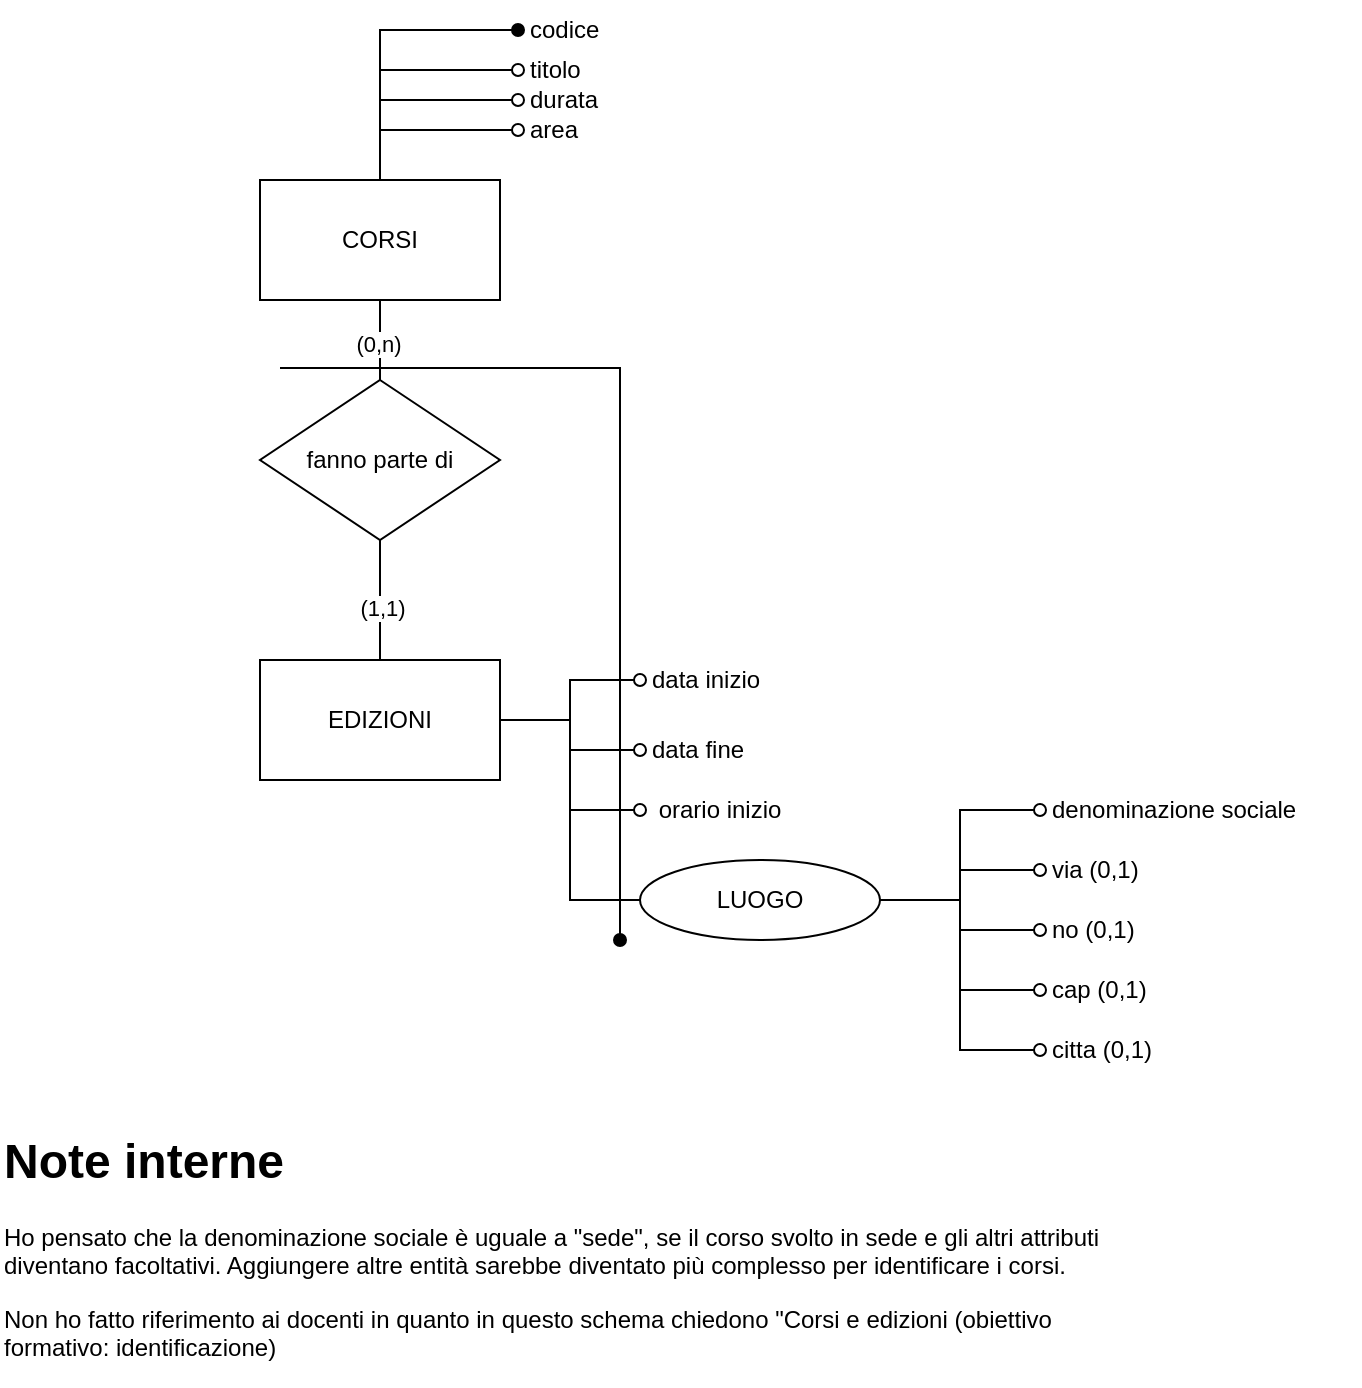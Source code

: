 <mxfile version="26.0.16" pages="2">
  <diagram name="Esercizio_1" id="7F3WDxiNtOPNIvxVBFRR">
    <mxGraphModel dx="1593" dy="929" grid="1" gridSize="10" guides="1" tooltips="1" connect="1" arrows="1" fold="1" page="1" pageScale="1" pageWidth="1169" pageHeight="827" math="0" shadow="0">
      <root>
        <mxCell id="0" />
        <mxCell id="1" parent="0" />
        <mxCell id="olzj5brkccg9PguEOHg6-23" style="edgeStyle=orthogonalEdgeStyle;rounded=0;orthogonalLoop=1;jettySize=auto;html=1;endArrow=none;startFill=0;" edge="1" parent="1" source="olzj5brkccg9PguEOHg6-1" target="olzj5brkccg9PguEOHg6-21">
          <mxGeometry relative="1" as="geometry" />
        </mxCell>
        <mxCell id="olzj5brkccg9PguEOHg6-31" value="(0,n)" style="edgeLabel;html=1;align=center;verticalAlign=middle;resizable=0;points=[];" vertex="1" connectable="0" parent="olzj5brkccg9PguEOHg6-23">
          <mxGeometry x="0.081" y="-1" relative="1" as="geometry">
            <mxPoint as="offset" />
          </mxGeometry>
        </mxCell>
        <mxCell id="olzj5brkccg9PguEOHg6-1" value="CORSI" style="rounded=0;whiteSpace=wrap;html=1;" vertex="1" parent="1">
          <mxGeometry x="160" y="130" width="120" height="60" as="geometry" />
        </mxCell>
        <mxCell id="olzj5brkccg9PguEOHg6-6" style="edgeStyle=orthogonalEdgeStyle;rounded=0;orthogonalLoop=1;jettySize=auto;html=1;endArrow=oval;endFill=1;exitX=0.5;exitY=0;exitDx=0;exitDy=0;entryX=0;entryY=0.5;entryDx=0;entryDy=0;" edge="1" parent="1" source="olzj5brkccg9PguEOHg6-1" target="olzj5brkccg9PguEOHg6-2">
          <mxGeometry relative="1" as="geometry" />
        </mxCell>
        <mxCell id="olzj5brkccg9PguEOHg6-2" value="codice" style="text;html=1;align=left;verticalAlign=middle;whiteSpace=wrap;rounded=0;spacingLeft=4;" vertex="1" parent="1">
          <mxGeometry x="289" y="40" width="60" height="30" as="geometry" />
        </mxCell>
        <mxCell id="olzj5brkccg9PguEOHg6-13" style="edgeStyle=orthogonalEdgeStyle;rounded=0;orthogonalLoop=1;jettySize=auto;html=1;endArrow=oval;endFill=0;exitX=0.5;exitY=0;exitDx=0;exitDy=0;entryX=0;entryY=0.5;entryDx=0;entryDy=0;" edge="1" parent="1" source="olzj5brkccg9PguEOHg6-1" target="olzj5brkccg9PguEOHg6-3">
          <mxGeometry relative="1" as="geometry" />
        </mxCell>
        <mxCell id="olzj5brkccg9PguEOHg6-3" value="titolo" style="text;html=1;align=left;verticalAlign=middle;whiteSpace=wrap;rounded=0;spacingLeft=4;" vertex="1" parent="1">
          <mxGeometry x="289" y="60" width="60" height="30" as="geometry" />
        </mxCell>
        <mxCell id="olzj5brkccg9PguEOHg6-20" style="edgeStyle=orthogonalEdgeStyle;rounded=0;orthogonalLoop=1;jettySize=auto;html=1;endArrow=oval;endFill=0;exitX=0.5;exitY=0;exitDx=0;exitDy=0;entryX=0;entryY=0.5;entryDx=0;entryDy=0;" edge="1" parent="1" source="olzj5brkccg9PguEOHg6-1" target="olzj5brkccg9PguEOHg6-4">
          <mxGeometry relative="1" as="geometry">
            <Array as="points">
              <mxPoint x="220" y="90" />
            </Array>
          </mxGeometry>
        </mxCell>
        <mxCell id="olzj5brkccg9PguEOHg6-4" value="durata" style="text;html=1;align=left;verticalAlign=middle;whiteSpace=wrap;rounded=0;spacingLeft=4;" vertex="1" parent="1">
          <mxGeometry x="289" y="70" width="60" height="40" as="geometry" />
        </mxCell>
        <mxCell id="olzj5brkccg9PguEOHg6-24" value="" style="edgeStyle=orthogonalEdgeStyle;rounded=0;orthogonalLoop=1;jettySize=auto;html=1;endArrow=none;startFill=0;" edge="1" parent="1" source="olzj5brkccg9PguEOHg6-21" target="olzj5brkccg9PguEOHg6-22">
          <mxGeometry relative="1" as="geometry" />
        </mxCell>
        <mxCell id="olzj5brkccg9PguEOHg6-28" value="(1,1)" style="edgeLabel;html=1;align=center;verticalAlign=middle;resizable=0;points=[];" vertex="1" connectable="0" parent="olzj5brkccg9PguEOHg6-24">
          <mxGeometry x="0.113" y="1" relative="1" as="geometry">
            <mxPoint as="offset" />
          </mxGeometry>
        </mxCell>
        <mxCell id="olzj5brkccg9PguEOHg6-21" value="fanno parte di" style="rhombus;whiteSpace=wrap;html=1;" vertex="1" parent="1">
          <mxGeometry x="160" y="230" width="120" height="80" as="geometry" />
        </mxCell>
        <mxCell id="olzj5brkccg9PguEOHg6-22" value="EDIZIONI" style="rounded=0;whiteSpace=wrap;html=1;" vertex="1" parent="1">
          <mxGeometry x="160" y="370" width="120" height="60" as="geometry" />
        </mxCell>
        <mxCell id="olzj5brkccg9PguEOHg6-34" style="edgeStyle=orthogonalEdgeStyle;rounded=0;orthogonalLoop=1;jettySize=auto;html=1;exitX=1;exitY=0.5;exitDx=0;exitDy=0;endArrow=oval;endFill=0;entryX=0;entryY=0.5;entryDx=0;entryDy=0;" edge="1" parent="1" source="olzj5brkccg9PguEOHg6-22" target="olzj5brkccg9PguEOHg6-32">
          <mxGeometry relative="1" as="geometry" />
        </mxCell>
        <mxCell id="olzj5brkccg9PguEOHg6-32" value="data inizio" style="text;html=1;align=left;verticalAlign=middle;whiteSpace=wrap;rounded=0;spacingLeft=4;" vertex="1" parent="1">
          <mxGeometry x="350" y="360" width="80" height="40" as="geometry" />
        </mxCell>
        <mxCell id="olzj5brkccg9PguEOHg6-42" style="edgeStyle=orthogonalEdgeStyle;rounded=0;orthogonalLoop=1;jettySize=auto;html=1;exitX=1;exitY=0.5;exitDx=0;exitDy=0;endArrow=oval;endFill=0;entryX=0;entryY=0.5;entryDx=0;entryDy=0;" edge="1" parent="1" source="olzj5brkccg9PguEOHg6-22" target="olzj5brkccg9PguEOHg6-33">
          <mxGeometry relative="1" as="geometry" />
        </mxCell>
        <mxCell id="olzj5brkccg9PguEOHg6-33" value="data fine" style="text;html=1;align=left;verticalAlign=middle;whiteSpace=wrap;rounded=0;spacingLeft=4;" vertex="1" parent="1">
          <mxGeometry x="350" y="400" width="60" height="30" as="geometry" />
        </mxCell>
        <mxCell id="olzj5brkccg9PguEOHg6-86" style="edgeStyle=orthogonalEdgeStyle;rounded=0;orthogonalLoop=1;jettySize=auto;html=1;exitX=0.5;exitY=0;exitDx=0;exitDy=0;entryX=0;entryY=0.5;entryDx=0;entryDy=0;endArrow=oval;endFill=0;" edge="1" parent="1" source="olzj5brkccg9PguEOHg6-1" target="olzj5brkccg9PguEOHg6-37">
          <mxGeometry relative="1" as="geometry" />
        </mxCell>
        <mxCell id="olzj5brkccg9PguEOHg6-37" value="area" style="text;html=1;align=left;verticalAlign=middle;whiteSpace=wrap;rounded=0;spacingLeft=4;" vertex="1" parent="1">
          <mxGeometry x="289" y="90" width="60" height="30" as="geometry" />
        </mxCell>
        <mxCell id="olzj5brkccg9PguEOHg6-44" style="edgeStyle=orthogonalEdgeStyle;rounded=0;orthogonalLoop=1;jettySize=auto;html=1;exitX=1;exitY=0.5;exitDx=0;exitDy=0;align=left;spacingLeft=4;endArrow=oval;endFill=0;" edge="1" parent="1" source="olzj5brkccg9PguEOHg6-22" target="olzj5brkccg9PguEOHg6-43">
          <mxGeometry relative="1" as="geometry" />
        </mxCell>
        <mxCell id="olzj5brkccg9PguEOHg6-43" value="orario inizio" style="text;html=1;align=center;verticalAlign=middle;whiteSpace=wrap;rounded=0;" vertex="1" parent="1">
          <mxGeometry x="350" y="430" width="80" height="30" as="geometry" />
        </mxCell>
        <mxCell id="olzj5brkccg9PguEOHg6-52" value="" style="endArrow=oval;html=1;rounded=0;endFill=1;" edge="1" parent="1">
          <mxGeometry width="50" height="50" relative="1" as="geometry">
            <mxPoint x="170" y="224" as="sourcePoint" />
            <mxPoint x="340" y="510" as="targetPoint" />
            <Array as="points">
              <mxPoint x="340" y="224" />
            </Array>
          </mxGeometry>
        </mxCell>
        <mxCell id="olzj5brkccg9PguEOHg6-88" style="edgeStyle=orthogonalEdgeStyle;rounded=0;orthogonalLoop=1;jettySize=auto;html=1;exitX=1;exitY=0.5;exitDx=0;exitDy=0;endArrow=none;endFill=0;entryX=0;entryY=0.5;entryDx=0;entryDy=0;startFill=0;" edge="1" parent="1" source="olzj5brkccg9PguEOHg6-22" target="olzj5brkccg9PguEOHg6-87">
          <mxGeometry relative="1" as="geometry" />
        </mxCell>
        <mxCell id="olzj5brkccg9PguEOHg6-87" value="LUOGO" style="ellipse;whiteSpace=wrap;html=1;" vertex="1" parent="1">
          <mxGeometry x="350" y="470" width="120" height="40" as="geometry" />
        </mxCell>
        <mxCell id="olzj5brkccg9PguEOHg6-94" style="edgeStyle=orthogonalEdgeStyle;rounded=0;orthogonalLoop=1;jettySize=auto;html=1;exitX=1;exitY=0.5;exitDx=0;exitDy=0;entryX=0;entryY=0.5;entryDx=0;entryDy=0;endArrow=oval;endFill=0;" edge="1" parent="1" source="olzj5brkccg9PguEOHg6-87" target="olzj5brkccg9PguEOHg6-89">
          <mxGeometry relative="1" as="geometry" />
        </mxCell>
        <mxCell id="olzj5brkccg9PguEOHg6-89" value="denominazione sociale" style="text;html=1;align=left;verticalAlign=middle;whiteSpace=wrap;rounded=0;spacingLeft=4;" vertex="1" parent="1">
          <mxGeometry x="550" y="430" width="160" height="30" as="geometry" />
        </mxCell>
        <mxCell id="olzj5brkccg9PguEOHg6-99" style="edgeStyle=orthogonalEdgeStyle;rounded=0;orthogonalLoop=1;jettySize=auto;html=1;exitX=1;exitY=0.5;exitDx=0;exitDy=0;endArrow=oval;endFill=0;" edge="1" parent="1" source="olzj5brkccg9PguEOHg6-87" target="olzj5brkccg9PguEOHg6-95">
          <mxGeometry relative="1" as="geometry" />
        </mxCell>
        <mxCell id="olzj5brkccg9PguEOHg6-95" value="via (0,1)" style="text;html=1;align=left;verticalAlign=middle;whiteSpace=wrap;rounded=0;spacingLeft=4;" vertex="1" parent="1">
          <mxGeometry x="550" y="460" width="60" height="30" as="geometry" />
        </mxCell>
        <mxCell id="olzj5brkccg9PguEOHg6-100" style="edgeStyle=orthogonalEdgeStyle;rounded=0;orthogonalLoop=1;jettySize=auto;html=1;endArrow=oval;endFill=0;exitX=1;exitY=0.5;exitDx=0;exitDy=0;" edge="1" parent="1" source="olzj5brkccg9PguEOHg6-87" target="olzj5brkccg9PguEOHg6-96">
          <mxGeometry relative="1" as="geometry" />
        </mxCell>
        <mxCell id="olzj5brkccg9PguEOHg6-96" value="no (0,1)" style="text;html=1;align=left;verticalAlign=middle;whiteSpace=wrap;rounded=0;spacingLeft=4;" vertex="1" parent="1">
          <mxGeometry x="550" y="490" width="60" height="30" as="geometry" />
        </mxCell>
        <mxCell id="olzj5brkccg9PguEOHg6-101" style="edgeStyle=orthogonalEdgeStyle;rounded=0;orthogonalLoop=1;jettySize=auto;html=1;endArrow=oval;endFill=0;exitX=1;exitY=0.5;exitDx=0;exitDy=0;entryX=0;entryY=0.5;entryDx=0;entryDy=0;" edge="1" parent="1" source="olzj5brkccg9PguEOHg6-87" target="olzj5brkccg9PguEOHg6-97">
          <mxGeometry relative="1" as="geometry" />
        </mxCell>
        <mxCell id="olzj5brkccg9PguEOHg6-97" value="cap (0,1)" style="text;html=1;align=left;verticalAlign=middle;whiteSpace=wrap;rounded=0;spacingLeft=4;" vertex="1" parent="1">
          <mxGeometry x="550" y="520" width="60" height="30" as="geometry" />
        </mxCell>
        <mxCell id="olzj5brkccg9PguEOHg6-104" style="edgeStyle=orthogonalEdgeStyle;rounded=0;orthogonalLoop=1;jettySize=auto;html=1;exitX=1;exitY=0.5;exitDx=0;exitDy=0;endArrow=oval;endFill=0;entryX=0;entryY=0.5;entryDx=0;entryDy=0;" edge="1" parent="1" source="olzj5brkccg9PguEOHg6-87" target="olzj5brkccg9PguEOHg6-98">
          <mxGeometry relative="1" as="geometry" />
        </mxCell>
        <mxCell id="olzj5brkccg9PguEOHg6-98" value="citta (0,1)" style="text;html=1;align=left;verticalAlign=middle;whiteSpace=wrap;rounded=0;spacingLeft=4;" vertex="1" parent="1">
          <mxGeometry x="550" y="550" width="60" height="30" as="geometry" />
        </mxCell>
        <mxCell id="olzj5brkccg9PguEOHg6-106" value="&lt;h1 style=&quot;margin-top: 0px;&quot;&gt;Note interne&lt;/h1&gt;&lt;p&gt;Ho pensato che la denominazione sociale è uguale a &quot;sede&quot;, se il corso svolto in sede e gli altri attributi diventano facoltativi. Aggiungere altre entità sarebbe diventato più complesso per identificare i corsi.&lt;/p&gt;&lt;p&gt;Non ho fatto riferimento ai docenti in quanto in questo schema chiedono &quot;&lt;span style=&quot;background-color: transparent;&quot;&gt;Corsi e edizioni&amp;nbsp;&lt;/span&gt;&lt;span style=&quot;background-color: transparent; color: light-dark(rgb(0, 0, 0), rgb(255, 255, 255));&quot;&gt;(obiettivo formativo: identificazione)&lt;/span&gt;&lt;/p&gt;" style="text;html=1;whiteSpace=wrap;overflow=hidden;rounded=0;" vertex="1" parent="1">
          <mxGeometry x="30" y="600" width="560" height="130" as="geometry" />
        </mxCell>
      </root>
    </mxGraphModel>
  </diagram>
  <diagram id="A5Fb-Kbdoww6jo1nrNxs" name="Esercizio_2">
    <mxGraphModel dx="1434" dy="836" grid="1" gridSize="10" guides="1" tooltips="1" connect="1" arrows="1" fold="1" page="1" pageScale="1" pageWidth="1169" pageHeight="827" math="0" shadow="0">
      <root>
        <mxCell id="0" />
        <mxCell id="1" parent="0" />
        <mxCell id="cgNXf4ciRk1ASybGcH0n-29" style="edgeStyle=orthogonalEdgeStyle;rounded=0;orthogonalLoop=1;jettySize=auto;html=1;entryX=0;entryY=0.5;entryDx=0;entryDy=0;endArrow=none;startFill=0;" edge="1" parent="1" source="0XdhlObOlelNJZRrLMfN-1" target="cgNXf4ciRk1ASybGcH0n-27">
          <mxGeometry relative="1" as="geometry">
            <Array as="points">
              <mxPoint x="70" y="140" />
              <mxPoint x="70" y="479" />
            </Array>
          </mxGeometry>
        </mxCell>
        <mxCell id="cgNXf4ciRk1ASybGcH0n-30" value="(1,n)" style="edgeLabel;html=1;align=center;verticalAlign=middle;resizable=0;points=[];" vertex="1" connectable="0" parent="cgNXf4ciRk1ASybGcH0n-29">
          <mxGeometry x="0.074" y="2" relative="1" as="geometry">
            <mxPoint as="offset" />
          </mxGeometry>
        </mxCell>
        <mxCell id="0XdhlObOlelNJZRrLMfN-1" value="DOCENTI" style="rounded=0;whiteSpace=wrap;html=1;" vertex="1" parent="1">
          <mxGeometry x="250" y="110" width="120" height="60" as="geometry" />
        </mxCell>
        <mxCell id="0XdhlObOlelNJZRrLMfN-5" style="edgeStyle=orthogonalEdgeStyle;rounded=0;orthogonalLoop=1;jettySize=auto;html=1;entryX=0.5;entryY=1;entryDx=0;entryDy=0;" edge="1" parent="1" source="0XdhlObOlelNJZRrLMfN-3" target="0XdhlObOlelNJZRrLMfN-1">
          <mxGeometry relative="1" as="geometry">
            <Array as="points">
              <mxPoint x="220" y="200" />
              <mxPoint x="310" y="200" />
            </Array>
          </mxGeometry>
        </mxCell>
        <mxCell id="0XdhlObOlelNJZRrLMfN-3" value="DIPENDENTI" style="rounded=0;whiteSpace=wrap;html=1;" vertex="1" parent="1">
          <mxGeometry x="160" y="240" width="120" height="40" as="geometry" />
        </mxCell>
        <mxCell id="0XdhlObOlelNJZRrLMfN-7" style="edgeStyle=orthogonalEdgeStyle;rounded=0;orthogonalLoop=1;jettySize=auto;html=1;entryX=0.5;entryY=1;entryDx=0;entryDy=0;" edge="1" parent="1" source="0XdhlObOlelNJZRrLMfN-4" target="0XdhlObOlelNJZRrLMfN-1">
          <mxGeometry relative="1" as="geometry">
            <Array as="points">
              <mxPoint x="420" y="200" />
              <mxPoint x="310" y="200" />
            </Array>
          </mxGeometry>
        </mxCell>
        <mxCell id="0XdhlObOlelNJZRrLMfN-4" value="COLLABORATORI ESTERNI" style="rounded=0;whiteSpace=wrap;html=1;" vertex="1" parent="1">
          <mxGeometry x="380" y="240" width="120" height="40" as="geometry" />
        </mxCell>
        <mxCell id="0XdhlObOlelNJZRrLMfN-9" style="edgeStyle=orthogonalEdgeStyle;rounded=0;orthogonalLoop=1;jettySize=auto;html=1;exitX=1;exitY=0.5;exitDx=0;exitDy=0;endArrow=oval;endFill=1;" edge="1" parent="1" source="0XdhlObOlelNJZRrLMfN-1" target="0XdhlObOlelNJZRrLMfN-8">
          <mxGeometry relative="1" as="geometry" />
        </mxCell>
        <mxCell id="0XdhlObOlelNJZRrLMfN-8" value="codice fiscale" style="text;html=1;align=left;verticalAlign=middle;whiteSpace=wrap;rounded=0;spacingLeft=4;" vertex="1" parent="1">
          <mxGeometry x="430" y="90" width="130" height="30" as="geometry" />
        </mxCell>
        <mxCell id="0XdhlObOlelNJZRrLMfN-13" style="edgeStyle=orthogonalEdgeStyle;rounded=0;orthogonalLoop=1;jettySize=auto;html=1;exitX=1;exitY=0.5;exitDx=0;exitDy=0;endArrow=oval;endFill=0;" edge="1" parent="1" source="0XdhlObOlelNJZRrLMfN-1" target="0XdhlObOlelNJZRrLMfN-10">
          <mxGeometry relative="1" as="geometry" />
        </mxCell>
        <mxCell id="0XdhlObOlelNJZRrLMfN-10" value="nome" style="text;html=1;align=left;verticalAlign=middle;whiteSpace=wrap;rounded=0;spacingLeft=4;" vertex="1" parent="1">
          <mxGeometry x="430" y="110" width="60" height="30" as="geometry" />
        </mxCell>
        <mxCell id="0XdhlObOlelNJZRrLMfN-12" style="edgeStyle=orthogonalEdgeStyle;rounded=0;orthogonalLoop=1;jettySize=auto;html=1;exitX=1;exitY=0.5;exitDx=0;exitDy=0;endArrow=oval;endFill=0;" edge="1" parent="1" source="0XdhlObOlelNJZRrLMfN-1" target="0XdhlObOlelNJZRrLMfN-11">
          <mxGeometry relative="1" as="geometry" />
        </mxCell>
        <mxCell id="0XdhlObOlelNJZRrLMfN-11" value="cognome" style="text;html=1;align=center;verticalAlign=middle;whiteSpace=wrap;rounded=0;spacingLeft=4;" vertex="1" parent="1">
          <mxGeometry x="430" y="125" width="60" height="30" as="geometry" />
        </mxCell>
        <mxCell id="0XdhlObOlelNJZRrLMfN-15" style="edgeStyle=orthogonalEdgeStyle;rounded=0;orthogonalLoop=1;jettySize=auto;html=1;exitX=1;exitY=0.5;exitDx=0;exitDy=0;endArrow=oval;endFill=0;" edge="1" parent="1" source="0XdhlObOlelNJZRrLMfN-1" target="0XdhlObOlelNJZRrLMfN-14">
          <mxGeometry relative="1" as="geometry" />
        </mxCell>
        <mxCell id="0XdhlObOlelNJZRrLMfN-14" value="data di nascita" style="text;html=1;align=left;verticalAlign=middle;whiteSpace=wrap;rounded=0;spacingLeft=4;" vertex="1" parent="1">
          <mxGeometry x="430" y="140" width="130" height="30" as="geometry" />
        </mxCell>
        <mxCell id="0XdhlObOlelNJZRrLMfN-17" style="edgeStyle=orthogonalEdgeStyle;rounded=0;orthogonalLoop=1;jettySize=auto;html=1;exitX=1;exitY=0.5;exitDx=0;exitDy=0;endArrow=oval;endFill=0;spacingLeft=4;align=left;" edge="1" parent="1" source="0XdhlObOlelNJZRrLMfN-1" target="0XdhlObOlelNJZRrLMfN-16">
          <mxGeometry relative="1" as="geometry" />
        </mxCell>
        <mxCell id="0XdhlObOlelNJZRrLMfN-16" value="luogo di nascita" style="text;html=1;align=left;verticalAlign=middle;whiteSpace=wrap;rounded=0;spacingLeft=4;" vertex="1" parent="1">
          <mxGeometry x="430" y="160" width="90" height="20" as="geometry" />
        </mxCell>
        <mxCell id="J1ZLUZu_8mK6pZkIBb_a-6" style="edgeStyle=orthogonalEdgeStyle;rounded=0;orthogonalLoop=1;jettySize=auto;html=1;exitX=0.5;exitY=1;exitDx=0;exitDy=0;endArrow=oval;endFill=0;" edge="1" parent="1" source="0XdhlObOlelNJZRrLMfN-3" target="J1ZLUZu_8mK6pZkIBb_a-1">
          <mxGeometry relative="1" as="geometry" />
        </mxCell>
        <mxCell id="J1ZLUZu_8mK6pZkIBb_a-1" value="matricola" style="text;html=1;align=center;verticalAlign=middle;whiteSpace=wrap;rounded=0;" vertex="1" parent="1">
          <mxGeometry x="150" y="310" width="60" height="30" as="geometry" />
        </mxCell>
        <mxCell id="J1ZLUZu_8mK6pZkIBb_a-5" style="edgeStyle=orthogonalEdgeStyle;rounded=0;orthogonalLoop=1;jettySize=auto;html=1;exitX=0.5;exitY=1;exitDx=0;exitDy=0;endArrow=oval;endFill=0;" edge="1" parent="1" source="0XdhlObOlelNJZRrLMfN-3" target="J1ZLUZu_8mK6pZkIBb_a-2">
          <mxGeometry relative="1" as="geometry" />
        </mxCell>
        <mxCell id="J1ZLUZu_8mK6pZkIBb_a-2" value="livello" style="text;html=1;align=center;verticalAlign=middle;whiteSpace=wrap;rounded=0;" vertex="1" parent="1">
          <mxGeometry x="230" y="310" width="60" height="30" as="geometry" />
        </mxCell>
        <mxCell id="J1ZLUZu_8mK6pZkIBb_a-4" style="edgeStyle=orthogonalEdgeStyle;rounded=0;orthogonalLoop=1;jettySize=auto;html=1;exitX=0.5;exitY=1;exitDx=0;exitDy=0;endArrow=oval;endFill=0;" edge="1" parent="1" source="0XdhlObOlelNJZRrLMfN-4" target="J1ZLUZu_8mK6pZkIBb_a-3">
          <mxGeometry relative="1" as="geometry" />
        </mxCell>
        <mxCell id="J1ZLUZu_8mK6pZkIBb_a-3" value="partita IVA" style="text;html=1;align=left;verticalAlign=middle;whiteSpace=wrap;rounded=0;" vertex="1" parent="1">
          <mxGeometry x="410" y="310" width="60" height="30" as="geometry" />
        </mxCell>
        <mxCell id="J1ZLUZu_8mK6pZkIBb_a-10" style="edgeStyle=orthogonalEdgeStyle;rounded=0;orthogonalLoop=1;jettySize=auto;html=1;exitX=1;exitY=0.5;exitDx=0;exitDy=0;endArrow=oval;endFill=0;entryX=0;entryY=0.5;entryDx=0;entryDy=0;" edge="1" parent="1" source="0XdhlObOlelNJZRrLMfN-1" target="J1ZLUZu_8mK6pZkIBb_a-9">
          <mxGeometry relative="1" as="geometry" />
        </mxCell>
        <mxCell id="J1ZLUZu_8mK6pZkIBb_a-9" value="recapiti telefonici (0,n)" style="text;html=1;align=center;verticalAlign=middle;whiteSpace=wrap;rounded=0;" vertex="1" parent="1">
          <mxGeometry x="430" y="170" width="130" height="30" as="geometry" />
        </mxCell>
        <mxCell id="-U6ks3tToC-BSDBslR0X-10" style="edgeStyle=orthogonalEdgeStyle;rounded=0;orthogonalLoop=1;jettySize=auto;html=1;entryX=0;entryY=0.5;entryDx=0;entryDy=0;endArrow=none;startFill=0;" edge="1" parent="1" source="J1ZLUZu_8mK6pZkIBb_a-13" target="-U6ks3tToC-BSDBslR0X-1">
          <mxGeometry relative="1" as="geometry" />
        </mxCell>
        <mxCell id="-U6ks3tToC-BSDBslR0X-14" value="(1,n)" style="edgeLabel;html=1;align=center;verticalAlign=middle;resizable=0;points=[];" vertex="1" connectable="0" parent="-U6ks3tToC-BSDBslR0X-10">
          <mxGeometry x="-0.166" y="1" relative="1" as="geometry">
            <mxPoint as="offset" />
          </mxGeometry>
        </mxCell>
        <mxCell id="-U6ks3tToC-BSDBslR0X-15" style="edgeStyle=orthogonalEdgeStyle;rounded=0;orthogonalLoop=1;jettySize=auto;html=1;exitX=0;exitY=0.5;exitDx=0;exitDy=0;entryX=0.5;entryY=0;entryDx=0;entryDy=0;endArrow=none;startFill=0;" edge="1" parent="1" source="J1ZLUZu_8mK6pZkIBb_a-13" target="0XdhlObOlelNJZRrLMfN-1">
          <mxGeometry relative="1" as="geometry">
            <Array as="points">
              <mxPoint x="540" y="120" />
              <mxPoint x="540" y="20" />
              <mxPoint x="310" y="20" />
            </Array>
          </mxGeometry>
        </mxCell>
        <mxCell id="-U6ks3tToC-BSDBslR0X-16" value="(1,n)" style="edgeLabel;html=1;align=center;verticalAlign=middle;resizable=0;points=[];" vertex="1" connectable="0" parent="-U6ks3tToC-BSDBslR0X-15">
          <mxGeometry x="0.123" relative="1" as="geometry">
            <mxPoint as="offset" />
          </mxGeometry>
        </mxCell>
        <mxCell id="J1ZLUZu_8mK6pZkIBb_a-13" value="abilitazione" style="rhombus;whiteSpace=wrap;html=1;" vertex="1" parent="1">
          <mxGeometry x="585" y="80" width="80" height="80" as="geometry" />
        </mxCell>
        <mxCell id="cgNXf4ciRk1ASybGcH0n-26" style="edgeStyle=orthogonalEdgeStyle;rounded=0;orthogonalLoop=1;jettySize=auto;html=1;entryX=0.5;entryY=0;entryDx=0;entryDy=0;" edge="1" parent="1" source="-U6ks3tToC-BSDBslR0X-1" target="cgNXf4ciRk1ASybGcH0n-4">
          <mxGeometry relative="1" as="geometry" />
        </mxCell>
        <mxCell id="-U6ks3tToC-BSDBslR0X-1" value="CORSI" style="rounded=0;whiteSpace=wrap;html=1;" vertex="1" parent="1">
          <mxGeometry x="750" y="90" width="120" height="60" as="geometry" />
        </mxCell>
        <mxCell id="-U6ks3tToC-BSDBslR0X-2" style="edgeStyle=orthogonalEdgeStyle;rounded=0;orthogonalLoop=1;jettySize=auto;html=1;endArrow=oval;endFill=1;exitX=0.5;exitY=0;exitDx=0;exitDy=0;entryX=0;entryY=0.5;entryDx=0;entryDy=0;" edge="1" parent="1" source="-U6ks3tToC-BSDBslR0X-1" target="-U6ks3tToC-BSDBslR0X-3">
          <mxGeometry relative="1" as="geometry" />
        </mxCell>
        <mxCell id="-U6ks3tToC-BSDBslR0X-3" value="codice" style="text;html=1;align=left;verticalAlign=middle;whiteSpace=wrap;rounded=0;spacingLeft=4;" vertex="1" parent="1">
          <mxGeometry x="879" width="60" height="30" as="geometry" />
        </mxCell>
        <mxCell id="-U6ks3tToC-BSDBslR0X-4" style="edgeStyle=orthogonalEdgeStyle;rounded=0;orthogonalLoop=1;jettySize=auto;html=1;endArrow=oval;endFill=0;exitX=0.5;exitY=0;exitDx=0;exitDy=0;entryX=0;entryY=0.5;entryDx=0;entryDy=0;" edge="1" parent="1" source="-U6ks3tToC-BSDBslR0X-1" target="-U6ks3tToC-BSDBslR0X-5">
          <mxGeometry relative="1" as="geometry" />
        </mxCell>
        <mxCell id="-U6ks3tToC-BSDBslR0X-5" value="titolo" style="text;html=1;align=left;verticalAlign=middle;whiteSpace=wrap;rounded=0;spacingLeft=4;" vertex="1" parent="1">
          <mxGeometry x="879" y="20" width="60" height="30" as="geometry" />
        </mxCell>
        <mxCell id="-U6ks3tToC-BSDBslR0X-6" style="edgeStyle=orthogonalEdgeStyle;rounded=0;orthogonalLoop=1;jettySize=auto;html=1;endArrow=oval;endFill=0;exitX=0.5;exitY=0;exitDx=0;exitDy=0;entryX=0;entryY=0.5;entryDx=0;entryDy=0;" edge="1" parent="1" source="-U6ks3tToC-BSDBslR0X-1" target="-U6ks3tToC-BSDBslR0X-7">
          <mxGeometry relative="1" as="geometry">
            <Array as="points">
              <mxPoint x="810" y="50" />
            </Array>
          </mxGeometry>
        </mxCell>
        <mxCell id="-U6ks3tToC-BSDBslR0X-7" value="durata" style="text;html=1;align=left;verticalAlign=middle;whiteSpace=wrap;rounded=0;spacingLeft=4;" vertex="1" parent="1">
          <mxGeometry x="879" y="30" width="60" height="40" as="geometry" />
        </mxCell>
        <mxCell id="-U6ks3tToC-BSDBslR0X-8" style="edgeStyle=orthogonalEdgeStyle;rounded=0;orthogonalLoop=1;jettySize=auto;html=1;exitX=0.5;exitY=0;exitDx=0;exitDy=0;entryX=0;entryY=0.5;entryDx=0;entryDy=0;endArrow=oval;endFill=0;" edge="1" parent="1" source="-U6ks3tToC-BSDBslR0X-1" target="-U6ks3tToC-BSDBslR0X-9">
          <mxGeometry relative="1" as="geometry" />
        </mxCell>
        <mxCell id="-U6ks3tToC-BSDBslR0X-9" value="area" style="text;html=1;align=left;verticalAlign=middle;whiteSpace=wrap;rounded=0;spacingLeft=4;" vertex="1" parent="1">
          <mxGeometry x="879" y="50" width="60" height="30" as="geometry" />
        </mxCell>
        <mxCell id="cgNXf4ciRk1ASybGcH0n-1" value="(0,n)" style="edgeLabel;html=1;align=center;verticalAlign=middle;resizable=0;points=[];" vertex="1" connectable="0" parent="1">
          <mxGeometry x="800" y="230.001" as="geometry" />
        </mxCell>
        <mxCell id="cgNXf4ciRk1ASybGcH0n-2" value="" style="edgeStyle=orthogonalEdgeStyle;rounded=0;orthogonalLoop=1;jettySize=auto;html=1;endArrow=none;startFill=0;" edge="1" parent="1" source="cgNXf4ciRk1ASybGcH0n-4" target="cgNXf4ciRk1ASybGcH0n-5">
          <mxGeometry relative="1" as="geometry" />
        </mxCell>
        <mxCell id="cgNXf4ciRk1ASybGcH0n-3" value="(1,1)" style="edgeLabel;html=1;align=center;verticalAlign=middle;resizable=0;points=[];" vertex="1" connectable="0" parent="cgNXf4ciRk1ASybGcH0n-2">
          <mxGeometry x="0.113" y="1" relative="1" as="geometry">
            <mxPoint as="offset" />
          </mxGeometry>
        </mxCell>
        <mxCell id="cgNXf4ciRk1ASybGcH0n-4" value="fanno parte di" style="rhombus;whiteSpace=wrap;html=1;" vertex="1" parent="1">
          <mxGeometry x="750" y="310" width="120" height="80" as="geometry" />
        </mxCell>
        <mxCell id="cgNXf4ciRk1ASybGcH0n-5" value="EDIZIONI" style="rounded=0;whiteSpace=wrap;html=1;" vertex="1" parent="1">
          <mxGeometry x="750" y="448.89" width="120" height="60" as="geometry" />
        </mxCell>
        <mxCell id="cgNXf4ciRk1ASybGcH0n-6" style="edgeStyle=orthogonalEdgeStyle;rounded=0;orthogonalLoop=1;jettySize=auto;html=1;exitX=1;exitY=0.5;exitDx=0;exitDy=0;endArrow=oval;endFill=0;entryX=0;entryY=0.5;entryDx=0;entryDy=0;" edge="1" parent="1" source="cgNXf4ciRk1ASybGcH0n-5" target="cgNXf4ciRk1ASybGcH0n-7">
          <mxGeometry relative="1" as="geometry" />
        </mxCell>
        <mxCell id="cgNXf4ciRk1ASybGcH0n-7" value="data inizio" style="text;html=1;align=left;verticalAlign=middle;whiteSpace=wrap;rounded=0;spacingLeft=4;" vertex="1" parent="1">
          <mxGeometry x="930" y="438.89" width="80" height="40" as="geometry" />
        </mxCell>
        <mxCell id="cgNXf4ciRk1ASybGcH0n-8" style="edgeStyle=orthogonalEdgeStyle;rounded=0;orthogonalLoop=1;jettySize=auto;html=1;exitX=1;exitY=0.5;exitDx=0;exitDy=0;endArrow=oval;endFill=0;entryX=0;entryY=0.5;entryDx=0;entryDy=0;" edge="1" parent="1" source="cgNXf4ciRk1ASybGcH0n-5" target="cgNXf4ciRk1ASybGcH0n-9">
          <mxGeometry relative="1" as="geometry" />
        </mxCell>
        <mxCell id="cgNXf4ciRk1ASybGcH0n-9" value="data fine" style="text;html=1;align=left;verticalAlign=middle;whiteSpace=wrap;rounded=0;spacingLeft=4;" vertex="1" parent="1">
          <mxGeometry x="930" y="478.89" width="60" height="30" as="geometry" />
        </mxCell>
        <mxCell id="cgNXf4ciRk1ASybGcH0n-10" style="edgeStyle=orthogonalEdgeStyle;rounded=0;orthogonalLoop=1;jettySize=auto;html=1;exitX=1;exitY=0.5;exitDx=0;exitDy=0;align=left;spacingLeft=4;endArrow=oval;endFill=0;" edge="1" parent="1" source="cgNXf4ciRk1ASybGcH0n-5" target="cgNXf4ciRk1ASybGcH0n-11">
          <mxGeometry relative="1" as="geometry" />
        </mxCell>
        <mxCell id="cgNXf4ciRk1ASybGcH0n-11" value="orario inizio" style="text;html=1;align=center;verticalAlign=middle;whiteSpace=wrap;rounded=0;" vertex="1" parent="1">
          <mxGeometry x="930" y="508.89" width="80" height="30" as="geometry" />
        </mxCell>
        <mxCell id="cgNXf4ciRk1ASybGcH0n-12" value="" style="endArrow=oval;html=1;rounded=0;endFill=1;" edge="1" parent="1">
          <mxGeometry width="50" height="50" relative="1" as="geometry">
            <mxPoint x="750" y="252.89" as="sourcePoint" />
            <mxPoint x="920" y="600" as="targetPoint" />
            <Array as="points">
              <mxPoint x="920" y="252.89" />
            </Array>
          </mxGeometry>
        </mxCell>
        <mxCell id="cgNXf4ciRk1ASybGcH0n-13" style="edgeStyle=orthogonalEdgeStyle;rounded=0;orthogonalLoop=1;jettySize=auto;html=1;exitX=1;exitY=0.5;exitDx=0;exitDy=0;endArrow=none;endFill=0;entryX=0;entryY=0.5;entryDx=0;entryDy=0;startFill=0;" edge="1" parent="1" source="cgNXf4ciRk1ASybGcH0n-5" target="cgNXf4ciRk1ASybGcH0n-14">
          <mxGeometry relative="1" as="geometry" />
        </mxCell>
        <mxCell id="cgNXf4ciRk1ASybGcH0n-14" value="LUOGO" style="ellipse;whiteSpace=wrap;html=1;" vertex="1" parent="1">
          <mxGeometry x="930" y="548.89" width="120" height="40" as="geometry" />
        </mxCell>
        <mxCell id="cgNXf4ciRk1ASybGcH0n-15" style="edgeStyle=orthogonalEdgeStyle;rounded=0;orthogonalLoop=1;jettySize=auto;html=1;exitX=1;exitY=0.5;exitDx=0;exitDy=0;entryX=0;entryY=0.5;entryDx=0;entryDy=0;endArrow=oval;endFill=0;" edge="1" parent="1" source="cgNXf4ciRk1ASybGcH0n-14" target="cgNXf4ciRk1ASybGcH0n-16">
          <mxGeometry relative="1" as="geometry" />
        </mxCell>
        <mxCell id="cgNXf4ciRk1ASybGcH0n-16" value="denominazione sociale" style="text;html=1;align=left;verticalAlign=middle;whiteSpace=wrap;rounded=0;spacingLeft=4;" vertex="1" parent="1">
          <mxGeometry x="1130" y="508.89" width="160" height="30" as="geometry" />
        </mxCell>
        <mxCell id="cgNXf4ciRk1ASybGcH0n-17" style="edgeStyle=orthogonalEdgeStyle;rounded=0;orthogonalLoop=1;jettySize=auto;html=1;exitX=1;exitY=0.5;exitDx=0;exitDy=0;endArrow=oval;endFill=0;" edge="1" parent="1" source="cgNXf4ciRk1ASybGcH0n-14" target="cgNXf4ciRk1ASybGcH0n-18">
          <mxGeometry relative="1" as="geometry" />
        </mxCell>
        <mxCell id="cgNXf4ciRk1ASybGcH0n-18" value="via (0,1)" style="text;html=1;align=left;verticalAlign=middle;whiteSpace=wrap;rounded=0;spacingLeft=4;" vertex="1" parent="1">
          <mxGeometry x="1130" y="538.89" width="60" height="30" as="geometry" />
        </mxCell>
        <mxCell id="cgNXf4ciRk1ASybGcH0n-19" style="edgeStyle=orthogonalEdgeStyle;rounded=0;orthogonalLoop=1;jettySize=auto;html=1;endArrow=oval;endFill=0;exitX=1;exitY=0.5;exitDx=0;exitDy=0;" edge="1" parent="1" source="cgNXf4ciRk1ASybGcH0n-14" target="cgNXf4ciRk1ASybGcH0n-20">
          <mxGeometry relative="1" as="geometry" />
        </mxCell>
        <mxCell id="cgNXf4ciRk1ASybGcH0n-20" value="no (0,1)" style="text;html=1;align=left;verticalAlign=middle;whiteSpace=wrap;rounded=0;spacingLeft=4;" vertex="1" parent="1">
          <mxGeometry x="1130" y="568.89" width="60" height="30" as="geometry" />
        </mxCell>
        <mxCell id="cgNXf4ciRk1ASybGcH0n-21" style="edgeStyle=orthogonalEdgeStyle;rounded=0;orthogonalLoop=1;jettySize=auto;html=1;endArrow=oval;endFill=0;exitX=1;exitY=0.5;exitDx=0;exitDy=0;entryX=0;entryY=0.5;entryDx=0;entryDy=0;" edge="1" parent="1" source="cgNXf4ciRk1ASybGcH0n-14" target="cgNXf4ciRk1ASybGcH0n-22">
          <mxGeometry relative="1" as="geometry" />
        </mxCell>
        <mxCell id="cgNXf4ciRk1ASybGcH0n-22" value="cap (0,1)" style="text;html=1;align=left;verticalAlign=middle;whiteSpace=wrap;rounded=0;spacingLeft=4;" vertex="1" parent="1">
          <mxGeometry x="1130" y="598.89" width="60" height="30" as="geometry" />
        </mxCell>
        <mxCell id="cgNXf4ciRk1ASybGcH0n-23" style="edgeStyle=orthogonalEdgeStyle;rounded=0;orthogonalLoop=1;jettySize=auto;html=1;exitX=1;exitY=0.5;exitDx=0;exitDy=0;endArrow=oval;endFill=0;entryX=0;entryY=0.5;entryDx=0;entryDy=0;" edge="1" parent="1" source="cgNXf4ciRk1ASybGcH0n-14" target="cgNXf4ciRk1ASybGcH0n-24">
          <mxGeometry relative="1" as="geometry" />
        </mxCell>
        <mxCell id="cgNXf4ciRk1ASybGcH0n-24" value="citta (0,1)" style="text;html=1;align=left;verticalAlign=middle;whiteSpace=wrap;rounded=0;spacingLeft=4;" vertex="1" parent="1">
          <mxGeometry x="1130" y="628.89" width="60" height="30" as="geometry" />
        </mxCell>
        <mxCell id="cgNXf4ciRk1ASybGcH0n-28" style="edgeStyle=orthogonalEdgeStyle;rounded=0;orthogonalLoop=1;jettySize=auto;html=1;entryX=0;entryY=0.5;entryDx=0;entryDy=0;endArrow=none;startFill=0;" edge="1" parent="1" source="cgNXf4ciRk1ASybGcH0n-27" target="cgNXf4ciRk1ASybGcH0n-5">
          <mxGeometry relative="1" as="geometry" />
        </mxCell>
        <mxCell id="cgNXf4ciRk1ASybGcH0n-31" value="(1,1)" style="edgeLabel;html=1;align=center;verticalAlign=middle;resizable=0;points=[];" vertex="1" connectable="0" parent="cgNXf4ciRk1ASybGcH0n-28">
          <mxGeometry x="0.019" y="-2" relative="1" as="geometry">
            <mxPoint as="offset" />
          </mxGeometry>
        </mxCell>
        <mxCell id="cgNXf4ciRk1ASybGcH0n-27" value="tengono" style="rhombus;whiteSpace=wrap;html=1;" vertex="1" parent="1">
          <mxGeometry x="210" y="438.89" width="120" height="80" as="geometry" />
        </mxCell>
        <mxCell id="cgNXf4ciRk1ASybGcH0n-32" value="&lt;h1 style=&quot;margin-top: 0px;&quot;&gt;&lt;span style=&quot;background-color: transparent; color: light-dark(rgb(0, 0, 0), rgb(255, 255, 255));&quot;&gt;Aiuto&lt;/span&gt;&lt;/h1&gt;&lt;div&gt;&lt;span style=&quot;background-color: transparent; color: light-dark(rgb(0, 0, 0), rgb(255, 255, 255));&quot;&gt;Non saprei come fare che docente sia chiave con tutto il resto&lt;/span&gt;&lt;/div&gt;" style="text;html=1;whiteSpace=wrap;overflow=hidden;rounded=0;" vertex="1" parent="1">
          <mxGeometry x="80" y="598.89" width="340" height="91.11" as="geometry" />
        </mxCell>
      </root>
    </mxGraphModel>
  </diagram>
</mxfile>
